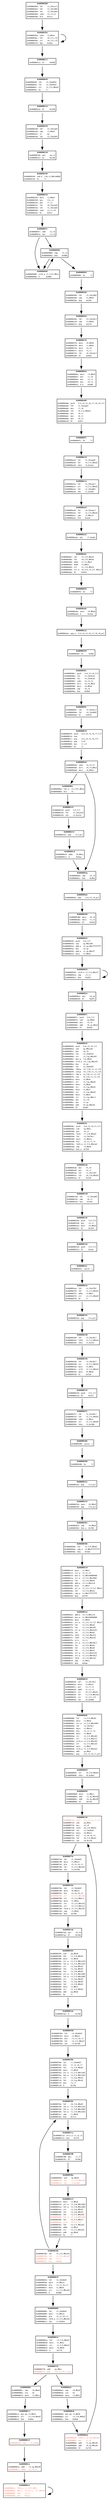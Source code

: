 digraph "" {

	2432 [
		label=<<font face="monospace" point-size="6">
		<table align="left" cellborder="0" cellpadding="0">
		<tr><td><b>0x00000980</b></td></tr>
			<tr><td align="left" balign="left">0x00000980: cmp    r3,r2</td></tr>
			<tr><td align="left" balign="left">0x00000982: bne    0x986</td></tr>
		</table>
		</font>>,
		shape=none,
		address=2432,
		block_size=4,
		insn_addrs="[2432, 2434]"
	];
	2432 -> { 2438, 2436 };


	2560 [
		label=<<font face="monospace" point-size="6">
		<table align="left" cellborder="0" cellpadding="0">
		<tr><td><b>0x00000a00</b></td></tr>
			<tr><td align="left" balign="left">0x00000a00: push   {r3,r4,r5,r6,r7,r8,r9,lr}</td></tr>
			<tr><td align="left" balign="left">0x00000a04: ldr    r5,[0xaa4]</td></tr>
			<tr><td align="left" balign="left">0x00000a06: mov    r7,r0</td></tr>
			<tr><td align="left" balign="left">0x00000a08: ldr    r0,[r5,#0x0]</td></tr>
			<tr><td align="left" balign="left">0x00000a0a: mov    r9,r2</td></tr>
			<tr><td align="left" balign="left">0x00000a0c: mov    r6,r1</td></tr>
			<tr><td align="left" balign="left">0x00000a0e: mov    r8,r3</td></tr>
			<tr><td align="left" balign="left">0x00000a10: bl     0x9fc</td></tr>
		</table>
		</font>>,
		shape=none,
		address=2560,
		block_size=20,
		insn_addrs="[2560, 2564, 2566, 2568, 2570, 2572, 2574, 2576]"
	];
	2560 -> { 2556 };


	2558 [
		label=<<font face="monospace" point-size="6">
		<table align="left" cellborder="0" cellpadding="0">
		<tr><td><b>0x000009fe</b></td></tr>
			<tr><td align="left" balign="left">0x000009fe: bx     lr</td></tr>
		</table>
		</font>>,
		shape=none,
		address=2558,
		block_size=2,
		insn_addrs="[2558]"
	];
	2558 -> { 2718 };


	2436 [
		label=<<font face="monospace" point-size="6">
		<table align="left" cellborder="0" cellpadding="0">
		<tr><td><b>0x00000984</b></td></tr>
			<tr><td align="left" balign="left">0x00000984: bx     lr</td></tr>
		</table>
		</font>>,
		shape=none,
		address=2436,
		block_size=2,
		insn_addrs="[2436]"
	];
	2436 -> { 614 };


	644 [
		label=<<font face="monospace" point-size="6">
		<table align="left" cellborder="0" cellpadding="0">
		<tr><td><b>0x00000284</b></td></tr>
			<tr><td align="left" balign="left">0x00000284: bl     0x98c</td></tr>
		</table>
		</font>>,
		shape=none,
		address=644,
		block_size=4,
		insn_addrs="[644]"
	];
	644 -> { 2444 };


	2438 [
		label=<<font face="monospace" point-size="6">
		<table align="left" cellborder="0" cellpadding="0">
		<tr><td><b>0x00000986</b></td></tr>
			<tr><td align="left" balign="left">0x00000986: strb.w r1,[r3],#0x1</td></tr>
			<tr><td align="left" balign="left">0x0000098a: b      0x980</td></tr>
		</table>
		</font>>,
		shape=none,
		address=2438,
		block_size=6,
		insn_addrs="[2438, 2442]"
	];
	2438 -> { 2432 };


	774 [
		label=<<font face="monospace" point-size="6">
		<table align="left" cellborder="0" cellpadding="0">
		<tr><td><b>0x00000306</b></td></tr>
			<tr><td align="left" balign="left">0x00000306: cpsie  i</td></tr>
		</table>
		</font>>,
		shape=none,
		address=774,
		block_size=2,
		insn_addrs="[774]"
	];
	774 -> { 776 };


	648 [
		label=<<font face="monospace" point-size="6">
		<table align="left" cellborder="0" cellpadding="0">
		<tr><td><b>0x00000288</b></td></tr>
			<tr><td align="left" balign="left">0x00000288: movs   r0,r4</td></tr>
			<tr><td align="left" balign="left">0x0000028a: movs   r1,r5</td></tr>
			<tr><td align="left" balign="left">0x0000028c: bl     0x916</td></tr>
		</table>
		</font>>,
		shape=none,
		address=648,
		block_size=8,
		insn_addrs="[648, 650, 652]"
	];
	648 -> { 2326 };


	776 [
		label=<<font face="monospace" point-size="6">
		<table align="left" cellborder="0" cellpadding="0">
		<tr><td><b>0x00000308</b></td></tr>
			<tr><td align="left" balign="left">0x00000308: bx     lr</td></tr>
		</table>
		</font>>,
		shape=none,
		address=776,
		block_size=2,
		insn_addrs="[776]"
	];
	776 -> { 798 };


	1672 [
		label=<<font face="monospace" point-size="6">
		<table align="left" cellborder="0" cellpadding="0">
		<tr><td><b>0x00000688</b></td></tr>
			<tr><td align="left" balign="left">0x00000688: ldr    r3,[r5,#0x0]</td></tr>
			<tr><td align="left" balign="left">0x0000068a: movs   r2,#0x4</td></tr>
			<tr><td align="left" balign="left">0x0000068c: str.w  r2,[r3,#0x500]</td></tr>
			<tr><td align="left" balign="left">0x00000690: ldr    r3,[0x70c]</td></tr>
			<tr><td align="left" balign="left">0x00000692: movs   r2,#0x2c</td></tr>
			<tr><td align="left" balign="left">0x00000694: mla    r3,r2,r7,r3</td></tr>
			<tr><td align="left" balign="left">0x00000698: movs   r2,#0x0</td></tr>
			<tr><td align="left" balign="left">0x0000069a: str    r2,[r3,#0x18]</td></tr>
			<tr><td align="left" balign="left">0x0000069c: str    r2,[r3,#0x1c]</td></tr>
			<tr><td align="left" balign="left">0x0000069e: strb.w r2,[r3,#0x29]</td></tr>
			<tr><td align="left" balign="left">0x000006a2: str    r2,[r3,#0x14]</td></tr>
			<tr><td align="left" balign="left">0x000006a4: movs   r2,#0x1</td></tr>
			<tr><td align="left" balign="left">0x000006a6: strb.w r2,[r3,#0x2a]</td></tr>
			<tr><td align="left" balign="left">0x000006aa: add    sp,#0xc</td></tr>
			<tr><td align="left" balign="left">0x000006ac: pop    {r4,r5,r6,r7,pc}</td></tr>
		</table>
		</font>>,
		shape=none,
		address=1672,
		block_size=38,
		insn_addrs="[1672, 1674, 1676, 1680, 1682, 1684, 1688, 1690, 1692, 1694, 1698, 1700, 1702, 1706, 1708]"
	];
	1672 -> { 2196 };


	2054 [
		label=<<font face="monospace" point-size="6">
		<table align="left" cellborder="0" cellpadding="0">
		<tr><td><b>0x00000806</b></td></tr>
			<tr><td align="left" balign="left">0x00000806: ldr    r3,[0x844]</td></tr>
			<tr><td align="left" balign="left">0x00000808: movs   r2,#0x2c</td></tr>
			<tr><td align="left" balign="left">0x0000080a: mla    r3,r2,r6,r3</td></tr>
			<tr><td align="left" balign="left">0x0000080e: ldrb.w r3,[r3,#0x29]</td></tr>
			<tr><td align="left" balign="left">0x00000812: cbz    r3,0x81e</td></tr>
		</table>
		</font>>,
		shape=none,
		address=2054,
		block_size=14,
		insn_addrs="[2054, 2056, 2058, 2062, 2066]"
	];
	2054 -> { 2078 };


	2700 [
		label=<<font face="monospace" point-size="6">
		<table align="left" cellborder="0" cellpadding="0">
		<tr><td><b>0x00000a8c</b></td></tr>
			<tr><td align="left" balign="left">0x00000a8c: ldr    r3,[r4,#0x4]</td></tr>
			<tr><td align="left" balign="left">0x00000a8e: ldr    r0,[r5,#0x0]</td></tr>
			<tr><td align="left" balign="left">0x00000a90: adds   r2,r3,#0x1</td></tr>
			<tr><td align="left" balign="left">0x00000a92: adds   r3,#0x2</td></tr>
			<tr><td align="left" balign="left">0x00000a94: str    r2,[r4,#0x4]</td></tr>
			<tr><td align="left" balign="left">0x00000a96: str.w  r6,[r4,r3,lsl #0x2]</td></tr>
			<tr><td align="left" balign="left">0x00000a9a: bl     0x9fe</td></tr>
		</table>
		</font>>,
		shape=none,
		address=2700,
		block_size=18,
		insn_addrs="[2700, 2702, 2704, 2706, 2708, 2710, 2714]"
	];
	2700 -> { 2558 };


	2444 [
		label=<<font face="monospace" point-size="6">
		<table align="left" cellborder="0" cellpadding="0">
		<tr><td><b>0x0000098c</b></td></tr>
			<tr><td align="left" balign="left">0x0000098c: push   {r4,r5,r6,lr}</td></tr>
			<tr><td align="left" balign="left">0x0000098e: ldr    r5,[0x9c4]</td></tr>
			<tr><td align="left" balign="left">0x00000990: ldr    r4,[0x9c8]</td></tr>
			<tr><td align="left" balign="left">0x00000992: subs   r4,r4,r5</td></tr>
			<tr><td align="left" balign="left">0x00000994: asrs   r4,r4,#0x2</td></tr>
			<tr><td align="left" balign="left">0x00000996: movs   r6,#0x0</td></tr>
			<tr><td align="left" balign="left">0x00000998: cmp    r6,r4</td></tr>
			<tr><td align="left" balign="left">0x0000099a: bne    0x9b0</td></tr>
		</table>
		</font>>,
		shape=none,
		address=2444,
		block_size=16,
		insn_addrs="[2444, 2446, 2448, 2450, 2452, 2454, 2456, 2458]"
	];
	2444 -> { 2460 };


	1420 [
		label=<<font face="monospace" point-size="6">
		<table align="left" cellborder="0" cellpadding="0">
		<tr><td><b>0x0000058c</b></td></tr>
			<tr><td align="left" balign="left">0x0000058c: push   {r4,r5,r6,r7,lr}</td></tr>
			<tr><td align="left" balign="left">0x0000058e: sub    sp,#0xc</td></tr>
			<tr><td align="left" balign="left">0x00000590: mov    r6,r2</td></tr>
			<tr><td align="left" balign="left">0x00000592: ldrb   r7,[r0,#0x4]</td></tr>
			<tr><td align="left" balign="left">0x00000594: ldr    r3,[0x70c]</td></tr>
			<tr><td align="left" balign="left">0x00000596: movs   r2,#0x2c</td></tr>
			<tr><td align="left" balign="left">0x00000598: mla    r3,r2,r7,r3</td></tr>
			<tr><td align="left" balign="left">0x0000059c: ldrb.w r3,[r3,#0x2a]</td></tr>
			<tr><td align="left" balign="left">0x000005a0: cmp    r3,#0x0</td></tr>
			<tr><td align="left" balign="left">0x000005a2: bne.w  0x704</td></tr>
		</table>
		</font>>,
		shape=none,
		address=1420,
		block_size=26,
		insn_addrs="[1420, 1422, 1424, 1426, 1428, 1430, 1432, 1436, 1440, 1442]"
	];
	1420 -> { 1446 };


	1934 [
		label=<<font face="monospace" point-size="6">
		<table align="left" cellborder="0" cellpadding="0">
		<tr><td><b>0x0000078e</b></td></tr>
			<tr><td align="left" balign="left">0x0000078e: ldr    r3,[0x844]</td></tr>
			<tr><td align="left" balign="left">0x00000790: movs   r0,#0x2c</td></tr>
			<tr><td align="left" balign="left">0x00000792: mla    r3,r0,r6,r3</td></tr>
			<tr><td align="left" balign="left"><font color="tomato">0x00000796: str    r2,[r3,#0x18]</font></td></tr>
			<tr><td align="left" balign="left">0x00000798: str    r1,[r3,#0xc]</td></tr>
			<tr><td align="left" balign="left">0x0000079a: movs   r2,#0x0</td></tr>
			<tr><td align="left" balign="left">0x0000079c: str    r2,[r3,#0x24]</td></tr>
			<tr><td align="left" balign="left">0x0000079e: str    r2,[r3,#0x1c]</td></tr>
			<tr><td align="left" balign="left">0x000007a0: ldrb.w r3,[r3,#0x29]</td></tr>
			<tr><td align="left" balign="left">0x000007a4: cmp    r3,#0x0</td></tr>
			<tr><td align="left" balign="left">0x000007a6: bne    0x760</td></tr>
		</table>
		</font>>,
		shape=none,
		address=1934,
		block_size=26,
		insn_addrs="[1934, 1936, 1938, 1942, 1944, 1946, 1948, 1950, 1952, 1956, 1958]"
	];
	1934 -> { 1960 };


	784 [
		label=<<font face="monospace" point-size="6">
		<table align="left" cellborder="0" cellpadding="0">
		<tr><td><b>0x00000310</b></td></tr>
			<tr><td align="left" balign="left">0x00000310: push   {r3,lr}</td></tr>
			<tr><td align="left" balign="left">0x00000312: bl     0x2ec</td></tr>
		</table>
		</font>>,
		shape=none,
		address=784,
		block_size=6,
		insn_addrs="[784, 786]"
	];
	784 -> { 748 };


	2580 [
		label=<<font face="monospace" point-size="6">
		<table align="left" cellborder="0" cellpadding="0">
		<tr><td><b>0x00000a14</b></td></tr>
			<tr><td align="left" balign="left">0x00000a14: ldr    r2,[0xaa8]</td></tr>
			<tr><td align="left" balign="left">0x00000a16: ldr    r4,[r2,#0x0]</td></tr>
			<tr><td align="left" balign="left">0x00000a18: cbnz   r4,0xa2a</td></tr>
		</table>
		</font>>,
		shape=none,
		address=2580,
		block_size=6,
		insn_addrs="[2580, 2582, 2584]"
	];
	2580 -> { 2586 };


	2196 [
		label=<<font face="monospace" point-size="6">
		<table align="left" cellborder="0" cellpadding="0">
		<tr><td><b>0x00000894</b></td></tr>
			<tr><td align="left" balign="left">0x00000894: str    r0,[r6,#0x0]</td></tr>
			<tr><td align="left" balign="left">0x00000896: cbnz   r0,0x8e2</td></tr>
		</table>
		</font>>,
		shape=none,
		address=2196,
		block_size=4,
		insn_addrs="[2196, 2198]"
	];
	2196 -> { 2200 };


	2326 [
		label=<<font face="monospace" point-size="6">
		<table align="left" cellborder="0" cellpadding="0">
		<tr><td><b>0x00000916</b></td></tr>
			<tr><td align="left" balign="left">0x00000916: push   {r4,lr}</td></tr>
			<tr><td align="left" balign="left">0x00000918: sub    sp,#0x100</td></tr>
			<tr><td align="left" balign="left">0x0000091a: add.w  r3,sp,#0xffffffff</td></tr>
			<tr><td align="left" balign="left">0x0000091e: mov    r4,sp</td></tr>
			<tr><td align="left" balign="left">0x00000920: add.w  r1,sp,#0xff</td></tr>
			<tr><td align="left" balign="left">0x00000924: movs   r2,#0x0</td></tr>
		</table>
		</font>>,
		shape=none,
		address=2326,
		block_size=16,
		insn_addrs="[2326, 2328, 2330, 2334, 2336, 2340]"
	];
	2326 -> { 2342 };


	790 [
		label=<<font face="monospace" point-size="6">
		<table align="left" cellborder="0" cellpadding="0">
		<tr><td><b>0x00000316</b></td></tr>
			<tr><td align="left" balign="left">0x00000316: pop    {r3,pc}</td></tr>
		</table>
		</font>>,
		shape=none,
		address=790,
		block_size=2,
		insn_addrs="[790]"
	];
	790 -> { 832 };


	792 [
		label=<<font face="monospace" point-size="6">
		<table align="left" cellborder="0" cellpadding="0">
		<tr><td><b>0x00000318</b></td></tr>
			<tr><td align="left" balign="left">0x00000318: push   {r3,lr}</td></tr>
			<tr><td align="left" balign="left">0x0000031a: bl     0x2fc</td></tr>
		</table>
		</font>>,
		shape=none,
		address=792,
		block_size=6,
		insn_addrs="[792, 794]"
	];
	792 -> { 764 };


	1560 [
		label=<<font face="monospace" point-size="6">
		<table align="left" cellborder="0" cellpadding="0">
		<tr><td><b>0x00000618</b></td></tr>
			<tr><td align="left" balign="left">0x00000618: ldr    r2,[0x70c]</td></tr>
			<tr><td align="left" balign="left">0x0000061a: movs   r3,#0x2c</td></tr>
			<tr><td align="left" balign="left">0x0000061c: mul    r3,r7,r3</td></tr>
			<tr><td align="left" balign="left">0x00000620: adds   r1,r2,r3</td></tr>
			<tr><td align="left" balign="left">0x00000622: str    r6,[r1,#0x4]</td></tr>
			<tr><td align="left" balign="left">0x00000624: ldr    r1,[r4,#0x10]</td></tr>
			<tr><td align="left" balign="left">0x00000626: str    r1,[r2,r3]</td></tr>
			<tr><td align="left" balign="left">0x00000628: cbz    r6,0x688</td></tr>
		</table>
		</font>>,
		shape=none,
		address=1560,
		block_size=18,
		insn_addrs="[1560, 1562, 1564, 1568, 1570, 1572, 1574, 1576]"
	];
	1560 -> { 1672 };


	2586 [
		label=<<font face="monospace" point-size="6">
		<table align="left" cellborder="0" cellpadding="0">
		<tr><td><b>0x00000a1a</b></td></tr>
			<tr><td align="left" balign="left">0x00000a1a: ldr    r3,[0xaac]</td></tr>
			<tr><td align="left" balign="left">0x00000a1c: str    r3,[r2,#0x0]</td></tr>
			<tr><td align="left" balign="left">0x00000a1e: ldr    r2,[0xab0]</td></tr>
			<tr><td align="left" balign="left">0x00000a20: cbz    r2,0xa28</td></tr>
		</table>
		</font>>,
		shape=none,
		address=2586,
		block_size=8,
		insn_addrs="[2586, 2588, 2590, 2592]"
	];
	2586 -> { 2600 };


	2200 [
		label=<<font face="monospace" point-size="6">
		<table align="left" cellborder="0" cellpadding="0">
		<tr><td><b>0x00000898</b></td></tr>
			<tr><td align="left" balign="left">0x00000898: movs   r2,#0x1</td></tr>
			<tr><td align="left" balign="left">0x0000089a: add    r1,sp,#0x28</td></tr>
			<tr><td align="left" balign="left">0x0000089c: add    r0,sp,#0x20</td></tr>
			<tr><td align="left" balign="left">0x0000089e: bl     0x720</td></tr>
		</table>
		</font>>,
		shape=none,
		address=2200,
		block_size=10,
		insn_addrs="[2200, 2202, 2204, 2206]"
	];
	2200 -> { 1824 };


	2460 [
		label=<<font face="monospace" point-size="6">
		<table align="left" cellborder="0" cellpadding="0">
		<tr><td><b>0x0000099c</b></td></tr>
			<tr><td align="left" balign="left">0x0000099c: ldr    r5,[0x9cc]</td></tr>
			<tr><td align="left" balign="left">0x0000099e: ldr    r4,[0x9d0]</td></tr>
			<tr><td align="left" balign="left">0x000009a0: bl     0xb78</td></tr>
		</table>
		</font>>,
		shape=none,
		address=2460,
		block_size=8,
		insn_addrs="[2460, 2462, 2464]"
	];
	2460 -> { 2936 };


	916 [
		label=<<font face="monospace" point-size="6">
		<table align="left" cellborder="0" cellpadding="0">
		<tr><td><b>0x00000394</b></td></tr>
			<tr><td align="left" balign="left">0x00000394: sub    sp,#0x8</td></tr>
			<tr><td align="left" balign="left">0x00000396: ldr    r3,[r0,#0x0]</td></tr>
			<tr><td align="left" balign="left">0x00000398: movs   r2,#0x0</td></tr>
			<tr><td align="left" balign="left">0x0000039a: str.w  r2,[r3,#0x124]</td></tr>
			<tr><td align="left" balign="left">0x0000039e: ldr.w  r3,[r3,#0x124]</td></tr>
			<tr><td align="left" balign="left">0x000003a2: str    r3,[sp,#0x4]</td></tr>
			<tr><td align="left" balign="left">0x000003a4: ldr    r3,[sp,#0x4]</td></tr>
			<tr><td align="left" balign="left">0x000003a6: ldr    r3,[r0,#0x0]</td></tr>
			<tr><td align="left" balign="left">0x000003a8: str.w  r2,[r3,#0x108]</td></tr>
			<tr><td align="left" balign="left">0x000003ac: ldr.w  r3,[r3,#0x108]</td></tr>
			<tr><td align="left" balign="left">0x000003b0: str    r3,[sp,#0x0]</td></tr>
			<tr><td align="left" balign="left">0x000003b2: ldr    r3,[sp,#0x0]</td></tr>
			<tr><td align="left" balign="left">0x000003b4: ldr    r3,[r0,#0x0]</td></tr>
			<tr><td align="left" balign="left">0x000003b6: movs   r2,#0x1</td></tr>
			<tr><td align="left" balign="left">0x000003b8: str    r2,[r3,#0x0]</td></tr>
			<tr><td align="left" balign="left">0x000003ba: add    sp,#0x8</td></tr>
			<tr><td align="left" balign="left">0x000003bc: bx     lr</td></tr>
		</table>
		</font>>,
		shape=none,
		address=916,
		block_size=42,
		insn_addrs="[916, 918, 920, 922, 926, 930, 932, 934, 936, 940, 944, 946, 948, 950, 952, 954, 956]"
	];
	916 -> { 1966 };


	2718 [
		label=<<font face="monospace" point-size="6">
		<table align="left" cellborder="0" cellpadding="0">
		<tr><td><b>0x00000a9e</b></td></tr>
			<tr><td align="left" balign="left">0x00000a9e: movs   r0,#0x0</td></tr>
			<tr><td align="left" balign="left">0x00000aa0: b      0xa3a</td></tr>
		</table>
		</font>>,
		shape=none,
		address=2718,
		block_size=4,
		insn_addrs="[2718, 2720]"
	];
	2718 -> { 2618 };


	798 [
		label=<<font face="monospace" point-size="6">
		<table align="left" cellborder="0" cellpadding="0">
		<tr><td><b>0x0000031e</b></td></tr>
			<tr><td align="left" balign="left">0x0000031e: pop    {r3,pc}</td></tr>
		</table>
		</font>>,
		shape=none,
		address=798,
		block_size=2,
		insn_addrs="[798]"
	];
	798 -> { 852 };


	1824 [
		label=<<font face="monospace" point-size="6">
		<table align="left" cellborder="0" cellpadding="0">
		<tr><td><b>0x00000720</b></td></tr>
			<tr><td align="left" balign="left"><font color="tomato">0x00000720: push   {r4,r5,r6,r7,lr}</font></td></tr>
			<tr><td align="left" balign="left">0x00000722: sub    sp,#0xc</td></tr>
			<tr><td align="left" balign="left">0x00000724: mov    r4,r0</td></tr>
			<tr><td align="left" balign="left">0x00000726: ldrb   r6,[r0,#0x4]</td></tr>
			<tr><td align="left" balign="left">0x00000728: ldr    r3,[0x844]</td></tr>
			<tr><td align="left" balign="left">0x0000072a: movs   r0,#0x2c</td></tr>
			<tr><td align="left" balign="left">0x0000072c: mla    r3,r0,r6,r3</td></tr>
			<tr><td align="left" balign="left">0x00000730: ldr    r0,[r3,#0x4]</td></tr>
			<tr><td align="left" balign="left">0x00000732: cbz    r0,0x73e</td></tr>
		</table>
		</font>>,
		shape=none,
		address=1824,
		block_size=20,
		insn_addrs="[1824, 1826, 1828, 1830, 1832, 1834, 1836, 1840, 1842]"
	];
	1824 -> { 1854 };


	2078 [
		label=<<font face="monospace" point-size="6">
		<table align="left" cellborder="0" cellpadding="0">
		<tr><td><b>0x0000081e</b></td></tr>
			<tr><td align="left" balign="left">0x0000081e: ldr    r3,[r4,#0x0]</td></tr>
			<tr><td align="left" balign="left">0x00000820: movs   r2,#0x1</td></tr>
			<tr><td align="left" balign="left">0x00000822: str    r2,[r3,#0x4]</td></tr>
			<tr><td align="left" balign="left">0x00000824: movs   r0,#0x0</td></tr>
			<tr><td align="left" balign="left">0x00000826: b      0x778</td></tr>
		</table>
		</font>>,
		shape=none,
		address=2078,
		block_size=10,
		insn_addrs="[2078, 2080, 2082, 2084, 2086]"
	];
	2078 -> { 1912 };


	2210 [
		label=<<font face="monospace" point-size="6">
		<table align="left" cellborder="0" cellpadding="0">
		<tr><td><b>0x000008a2</b></td></tr>
			<tr><td align="left" balign="left">0x000008a2: cmp    r0,#0x0</td></tr>
			<tr><td align="left" balign="left">0x000008a4: ite    ne</td></tr>
			<tr><td align="left" balign="left">0x000008a6: movs   r3,#0x1</td></tr>
		</table>
		</font>>,
		shape=none,
		address=2210,
		block_size=6,
		insn_addrs="[2210, 2212, 2214]"
	];
	2210 -> { 2216 };


	2468 [
		label=<<font face="monospace" point-size="6">
		<table align="left" cellborder="0" cellpadding="0">
		<tr><td><b>0x000009a4</b></td></tr>
			<tr><td align="left" balign="left">0x000009a4: subs   r4,r4,r5</td></tr>
			<tr><td align="left" balign="left">0x000009a6: asrs   r4,r4,#0x2</td></tr>
			<tr><td align="left" balign="left">0x000009a8: movs   r6,#0x0</td></tr>
		</table>
		</font>>,
		shape=none,
		address=2468,
		block_size=6,
		insn_addrs="[2468, 2470, 2472]"
	];
	2468 -> { 2490, 2474 };


	548 [
		label=<<font face="monospace" point-size="6">
		<table align="left" cellborder="0" cellpadding="0">
		<tr><td><b>0x00000224</b></td></tr>
			<tr><td align="left" balign="left">0x00000224: push   {r3,lr}</td></tr>
			<tr><td align="left" balign="left">0x00000226: ldr    r3,[0x234]</td></tr>
			<tr><td align="left" balign="left">0x00000228: cbz    r3,0x232</td></tr>
		</table>
		</font>>,
		shape=none,
		address=548,
		block_size=6,
		insn_addrs="[548, 550, 552]"
	];
	548 -> { 562 };


	2342 [
		label=<<font face="monospace" point-size="6">
		<table align="left" cellborder="0" cellpadding="0">
		<tr><td><b>0x00000926</b></td></tr>
			<tr><td align="left" balign="left">0x00000926: strb.w r2,[r3,#0x1]!</td></tr>
			<tr><td align="left" balign="left">0x0000092a: cmp    r3,r1</td></tr>
			<tr><td align="left" balign="left">0x0000092c: bne    0x926</td></tr>
		</table>
		</font>>,
		shape=none,
		address=2342,
		block_size=8,
		insn_addrs="[2342, 2346, 2348]"
	];
	2342 -> { 2342, 2350 };


	1446 [
		label=<<font face="monospace" point-size="6">
		<table align="left" cellborder="0" cellpadding="0">
		<tr><td><b>0x000005a6</b></td></tr>
			<tr><td align="left" balign="left">0x000005a6: mov    r5,r0</td></tr>
			<tr><td align="left" balign="left">0x000005a8: mov    r4,r1</td></tr>
			<tr><td align="left" balign="left">0x000005aa: ldr    r1,[0x710]</td></tr>
			<tr><td align="left" balign="left">0x000005ac: ldr    r0,[r0,#0x0]</td></tr>
			<tr><td align="left" balign="left">0x000005ae: bl     0x330</td></tr>
		</table>
		</font>>,
		shape=none,
		address=1446,
		block_size=12,
		insn_addrs="[1446, 1448, 1450, 1452, 1454]"
	];
	1446 -> { 816 };


	2600 [
		label=<<font face="monospace" point-size="6">
		<table align="left" cellborder="0" cellpadding="0">
		<tr><td><b>0x00000a28</b></td></tr>
			<tr><td align="left" balign="left">0x00000a28: ldr    r4,[0xaac]</td></tr>
			<tr><td align="left" balign="left">0x00000a2a: ldr    r3,[r4,#0x4]</td></tr>
			<tr><td align="left" balign="left">0x00000a2c: cmp    r3,#0x1f</td></tr>
			<tr><td align="left" balign="left">0x00000a2e: ble    0xa3e</td></tr>
		</table>
		</font>>,
		shape=none,
		address=2600,
		block_size=8,
		insn_addrs="[2600, 2602, 2604, 2606]"
	];
	2600 -> { 2622 };


	1960 [
		label=<<font face="monospace" point-size="6">
		<table align="left" cellborder="0" cellpadding="0">
		<tr><td><b>0x000007a8</b></td></tr>
			<tr><td align="left" balign="left">0x000007a8: mov    r0,r4</td></tr>
			<tr><td align="left" balign="left">0x000007aa: bl     0x394</td></tr>
		</table>
		</font>>,
		shape=none,
		address=1960,
		block_size=6,
		insn_addrs="[1960, 1962]"
	];
	1960 -> { 916 };


	2474 [
		label=<<font face="monospace" point-size="6">
		<table align="left" cellborder="0" cellpadding="0">
		<tr><td><b>0x000009aa</b></td></tr>
			<tr><td align="left" balign="left">0x000009aa: cmp    r6,r4</td></tr>
			<tr><td align="left" balign="left">0x000009ac: bne    0x9ba</td></tr>
		</table>
		</font>>,
		shape=none,
		address=2474,
		block_size=4,
		insn_addrs="[2474, 2476]"
	];
	2474 -> { 2478 };


	2216 [
		label=<<font face="monospace" point-size="6">
		<table align="left" cellborder="0" cellpadding="0">
		<tr><td><b>0x000008a8</b></td></tr>
			<tr><td align="left" balign="left">0x000008a8: mov.eq r3,#0x0</td></tr>
			<tr><td align="left" balign="left">0x000008aa: str    r3,[r6,#0x0]</td></tr>
			<tr><td align="left" balign="left">0x000008ac: bne    0x8e8</td></tr>
		</table>
		</font>>,
		shape=none,
		address=2216,
		block_size=6,
		insn_addrs="[2216, 2218, 2220]"
	];
	2216 -> { 2222 };


	2478 [
		label=<<font face="monospace" point-size="6">
		<table align="left" cellborder="0" cellpadding="0">
		<tr><td><b>0x000009ae</b></td></tr>
			<tr><td align="left" balign="left">0x000009ae: pop    {r4,r5,r6,pc}</td></tr>
		</table>
		</font>>,
		shape=none,
		address=2478,
		block_size=2,
		insn_addrs="[2478]"
	];
	2478 -> { 648 };


	2350 [
		label=<<font face="monospace" point-size="6">
		<table align="left" cellborder="0" cellpadding="0">
		<tr><td><b>0x0000092e</b></td></tr>
			<tr><td align="left" balign="left">0x0000092e: mov    r0,sp</td></tr>
			<tr><td align="left" balign="left">0x00000930: bl     0x8fc</td></tr>
		</table>
		</font>>,
		shape=none,
		address=2350,
		block_size=6,
		insn_addrs="[2350, 2352]"
	];
	2350 -> { 2300 };


	688 [
		label=<<font face="monospace" point-size="6">
		<table align="left" cellborder="0" cellpadding="0">
		<tr><td><b>0x000002b0</b></td></tr>
			<tr><td align="left" balign="left">0x000002b0: ldr    r1,[0x2cc]</td></tr>
			<tr><td align="left" balign="left">0x000002b2: ldr    r2,[0x2d0]</td></tr>
			<tr><td align="left" balign="left">0x000002b4: ldr    r3,[0x2d4]</td></tr>
			<tr><td align="left" balign="left">0x000002b6: subs   r3,r3,r2</td></tr>
			<tr><td align="left" balign="left">0x000002b8: ble    0x2c2</td></tr>
		</table>
		</font>>,
		shape=none,
		address=688,
		block_size=10,
		insn_addrs="[688, 690, 692, 694, 696]"
	];
	688 -> { 698 };


	816 [
		label=<<font face="monospace" point-size="6">
		<table align="left" cellborder="0" cellpadding="0">
		<tr><td><b>0x00000330</b></td></tr>
			<tr><td align="left" balign="left">0x00000330: ldr    r3,[0x368]</td></tr>
			<tr><td align="left" balign="left">0x00000332: cmp    r0,r3</td></tr>
			<tr><td align="left" balign="left">0x00000334: bne    0x358</td></tr>
		</table>
		</font>>,
		shape=none,
		address=816,
		block_size=6,
		insn_addrs="[816, 818, 820]"
	];
	816 -> { 822 };


	562 [
		label=<<font face="monospace" point-size="6">
		<table align="left" cellborder="0" cellpadding="0">
		<tr><td><b>0x00000232</b></td></tr>
			<tr><td align="left" balign="left">0x00000232: pop    {r3,pc}</td></tr>
		</table>
		</font>>,
		shape=none,
		address=562,
		block_size=2,
		insn_addrs="[562]"
	];
	562 -> { 2496 };


	1458 [
		label=<<font face="monospace" point-size="6">
		<table align="left" cellborder="0" cellpadding="0">
		<tr><td><b>0x000005b2</b></td></tr>
			<tr><td align="left" balign="left">0x000005b2: cmp    r0,#0x0</td></tr>
			<tr><td align="left" balign="left">0x000005b4: bne.w  0x708</td></tr>
		</table>
		</font>>,
		shape=none,
		address=1458,
		block_size=6,
		insn_addrs="[1458, 1460]"
	];
	1458 -> { 1464 };


	1966 [
		label=<<font face="monospace" point-size="6">
		<table align="left" cellborder="0" cellpadding="0">
		<tr><td><b>0x000007ae</b></td></tr>
			<tr><td align="left" balign="left">0x000007ae: b      0x760</td></tr>
		</table>
		</font>>,
		shape=none,
		address=1966,
		block_size=2,
		insn_addrs="[1966]"
	];
	1966 -> { 1888 };


	1968 [
		label=<<font face="monospace" point-size="6">
		<table align="left" cellborder="0" cellpadding="0">
		<tr><td><b>0x000007b0</b></td></tr>
			<tr><td align="left" balign="left">0x000007b0: ldr    r7,[0x844]</td></tr>
			<tr><td align="left" balign="left">0x000007b2: mla    r7,r2,r6,r7</td></tr>
			<tr><td align="left" balign="left">0x000007b6: ldr    r3,[r4,#0x0]</td></tr>
			<tr><td align="left" balign="left">0x000007b8: movs   r2,#0x0</td></tr>
			<tr><td align="left" balign="left">0x000007ba: str.w  r2,[r3,#0x144]</td></tr>
			<tr><td align="left" balign="left">0x000007be: ldr.w  r3,[r3,#0x144]</td></tr>
			<tr><td align="left" balign="left">0x000007c2: str    r3,[sp,#0x4]</td></tr>
			<tr><td align="left" balign="left">0x000007c4: ldr    r3,[sp,#0x4]</td></tr>
			<tr><td align="left" balign="left">0x000007c6: mov    r5,r7</td></tr>
			<tr><td align="left" balign="left">0x000007c8: b      0x7de</td></tr>
		</table>
		</font>>,
		shape=none,
		address=1968,
		block_size=26,
		insn_addrs="[1968, 1970, 1974, 1976, 1978, 1982, 1986, 1988, 1990, 1992]"
	];
	1968 -> { 2014 };


	822 [
		label=<<font face="monospace" point-size="6">
		<table align="left" cellborder="0" cellpadding="0">
		<tr><td><b>0x00000336</b></td></tr>
			<tr><td align="left" balign="left">0x00000336: push   {r4,lr}</td></tr>
			<tr><td align="left" balign="left">0x00000338: mov    r4,r1</td></tr>
			<tr><td align="left" balign="left">0x0000033a: movs   r0,#0x0</td></tr>
			<tr><td align="left" balign="left">0x0000033c: bl     0x310</td></tr>
		</table>
		</font>>,
		shape=none,
		address=822,
		block_size=10,
		insn_addrs="[822, 824, 826, 828]"
	];
	822 -> { 784 };


	2100 [
		label=<<font face="monospace" point-size="6">
		<table align="left" cellborder="0" cellpadding="0">
		<tr><td><b>0x00000834</b></td></tr>
			<tr><td align="left" balign="left">0x00000834: ldr    r3,[0x844]</td></tr>
			<tr><td align="left" balign="left">0x00000836: movs   r2,#0x2c</td></tr>
			<tr><td align="left" balign="left">0x00000838: mla    r3,r2,r6,r3</td></tr>
			<tr><td align="left" balign="left">0x0000083c: movs   r2,#0x0</td></tr>
			<tr><td align="left" balign="left">0x0000083e: str    r2,[r3,#0x18]</td></tr>
			<tr><td align="left" balign="left">0x00000840: b      0x806</td></tr>
		</table>
		</font>>,
		shape=none,
		address=2100,
		block_size=14,
		insn_addrs="[2100, 2102, 2104, 2108, 2110, 2112]"
	];
	2100 -> { 2054 };


	1464 [
		label=<<font face="monospace" point-size="6">
		<table align="left" cellborder="0" cellpadding="0">
		<tr><td><b>0x000005b8</b></td></tr>
			<tr><td align="left" balign="left">0x000005b8: ldr    r3,[r4,#0x0]</td></tr>
			<tr><td align="left" balign="left">0x000005ba: cmp.w  r3,#0xffffffff</td></tr>
			<tr><td align="left" balign="left">0x000005be: beq    0x5da</td></tr>
		</table>
		</font>>,
		shape=none,
		address=1464,
		block_size=8,
		insn_addrs="[1464, 1466, 1470]"
	];
	1464 -> { 1472 };


	2222 [
		label=<<font face="monospace" point-size="6">
		<table align="left" cellborder="0" cellpadding="0">
		<tr><td><b>0x000008ae</b></td></tr>
			<tr><td align="left" balign="left"><font color="tomato">0x000008ae: ldrb.w r4,[sp,#0x28]</font></td></tr>
			<tr><td align="left" balign="left"><font color="tomato">0x000008b2: mov    r2,r4</font></td></tr>
			<tr><td align="left" balign="left">0x000008b4: add    r1,sp,#0x28</td></tr>
			<tr><td align="left" balign="left">0x000008b6: add    r0,sp,#0x20</td></tr>
			<tr><td align="left" balign="left">0x000008b8: bl     0x720</td></tr>
		</table>
		</font>>,
		shape=none,
		address=2222,
		block_size=14,
		insn_addrs="[2222, 2226, 2228, 2230, 2232]"
	];
	2222 -> { 1824 };


	2490 [
		label=<<font face="monospace" point-size="6">
		<table align="left" cellborder="0" cellpadding="0">
		<tr><td><b>0x000009ba</b></td></tr>
			<tr><td align="left" balign="left">0x000009ba: ldr.w  r3,[r5],#0x4</td></tr>
			<tr><td align="left" balign="left">0x000009be: blx    r3</td></tr>
		</table>
		</font>>,
		shape=none,
		address=2490,
		block_size=6,
		insn_addrs="[2490, 2494]"
	];
	2490 -> { 548 };


	2618 [
		label=<<font face="monospace" point-size="6">
		<table align="left" cellborder="0" cellpadding="0">
		<tr><td><b>0x00000a3a</b></td></tr>
			<tr><td align="left" balign="left">0x00000a3a: pop.w  {r3,r4,r5,r6,r7,r8,r9,pc}</td></tr>
		</table>
		</font>>,
		shape=none,
		address=2618,
		block_size=4,
		insn_addrs="[2618]"
	];
	2618 -> { 644 };


	698 [
		label=<<font face="monospace" point-size="6">
		<table align="left" cellborder="0" cellpadding="0">
		<tr><td><b>0x000002ba</b></td></tr>
			<tr><td align="left" balign="left">0x000002ba: subs   r3,#0x4</td></tr>
			<tr><td align="left" balign="left">0x000002bc: ldr    r0,[r1,r3]</td></tr>
			<tr><td align="left" balign="left">0x000002be: str    r0,[r2,r3]</td></tr>
			<tr><td align="left" balign="left">0x000002c0: bgt    0x2ba</td></tr>
		</table>
		</font>>,
		shape=none,
		address=698,
		block_size=8,
		insn_addrs="[698, 700, 702, 704]"
	];
	698 -> { 698, 706 };


	2236 [
		label=<<font face="monospace" point-size="6">
		<table align="left" cellborder="0" cellpadding="0">
		<tr><td><b>0x000008bc</b></td></tr>
			<tr><td align="left" balign="left">0x000008bc: cmp    r0,#0x0</td></tr>
			<tr><td align="left" balign="left">0x000008be: ite    ne</td></tr>
			<tr><td align="left" balign="left">0x000008c0: movs   r3,#0x1</td></tr>
		</table>
		</font>>,
		shape=none,
		address=2236,
		block_size=6,
		insn_addrs="[2236, 2238, 2240]"
	];
	2236 -> { 2242 };


	2622 [
		label=<<font face="monospace" point-size="6">
		<table align="left" cellborder="0" cellpadding="0">
		<tr><td><b>0x00000a3e</b></td></tr>
			<tr><td align="left" balign="left">0x00000a3e: cbz    r7,0xa8c</td></tr>
		</table>
		</font>>,
		shape=none,
		address=2622,
		block_size=2,
		insn_addrs="[2622]"
	];
	2622 -> { 2700 };


	1854 [
		label=<<font face="monospace" point-size="6">
		<table align="left" cellborder="0" cellpadding="0">
		<tr><td><b>0x0000073e</b></td></tr>
			<tr><td align="left" balign="left">0x0000073e: ldr    r3,[0x844]</td></tr>
			<tr><td align="left" balign="left">0x00000740: movs   r5,#0x2c</td></tr>
			<tr><td align="left" balign="left">0x00000742: mla    r3,r5,r6,r3</td></tr>
			<tr><td align="left" balign="left">0x00000746: ldr    r3,[r3,#0x18]</td></tr>
			<tr><td align="left" balign="left">0x00000748: cbz    r3,0x78e</td></tr>
		</table>
		</font>>,
		shape=none,
		address=1854,
		block_size=12,
		insn_addrs="[1854, 1856, 1858, 1862, 1864]"
	];
	1854 -> { 1934 };


	576 [
		label=<<font face="monospace" point-size="6">
		<table align="left" cellborder="0" cellpadding="0">
		<tr><td><b>0x00000240</b></td></tr>
			<tr><td align="left" balign="left">0x00000240: sub.w  r10,r3,#0x10000</td></tr>
			<tr><td align="left" balign="left">0x00000244: bx     lr</td></tr>
		</table>
		</font>>,
		shape=none,
		address=576,
		block_size=6,
		insn_addrs="[576, 580]"
	];
	576 -> { 598 };


	2496 [
		label=<<font face="monospace" point-size="6">
		<table align="left" cellborder="0" cellpadding="0">
		<tr><td><b>0x000009c0</b></td></tr>
			<tr><td align="left" balign="left">0x000009c0: adds   r6,#0x1</td></tr>
			<tr><td align="left" balign="left">0x000009c2: b      0x9aa</td></tr>
		</table>
		</font>>,
		shape=none,
		address=2496,
		block_size=4,
		insn_addrs="[2496, 2498]"
	];
	2496 -> { 2474 };


	706 [
		label=<<font face="monospace" point-size="6">
		<table align="left" cellborder="0" cellpadding="0">
		<tr><td><b>0x000002c2</b></td></tr>
			<tr><td align="left" balign="left">0x000002c2: bl     0x848</td></tr>
		</table>
		</font>>,
		shape=none,
		address=706,
		block_size=4,
		insn_addrs="[706]"
	];
	706 -> { 2120 };


	832 [
		label=<<font face="monospace" point-size="6">
		<table align="left" cellborder="0" cellpadding="0">
		<tr><td><b>0x00000340</b></td></tr>
			<tr><td align="left" balign="left">0x00000340: ldr    r3,[0x36c]</td></tr>
			<tr><td align="left" balign="left">0x00000342: ldrb   r3,[r3,#0x4]</td></tr>
			<tr><td align="left" balign="left">0x00000344: cbnz   r3,0x35c</td></tr>
		</table>
		</font>>,
		shape=none,
		address=832,
		block_size=6,
		insn_addrs="[832, 834, 836]"
	];
	832 -> { 838 };


	1472 [
		label=<<font face="monospace" point-size="6">
		<table align="left" cellborder="0" cellpadding="0">
		<tr><td><b>0x000005c0</b></td></tr>
			<tr><td align="left" balign="left">0x000005c0: movs   r2,#0x1</td></tr>
			<tr><td align="left" balign="left">0x000005c2: lsl.w  r3,r2,r3</td></tr>
			<tr><td align="left" balign="left">0x000005c6: mov.w  r2,#0x50000000</td></tr>
			<tr><td align="left" balign="left">0x000005ca: str.w  r3,[r2,#0x508]</td></tr>
			<tr><td align="left" balign="left">0x000005ce: ldr    r3,[r4,#0x0]</td></tr>
			<tr><td align="left" balign="left">0x000005d0: add.w  r3,r3,#0x1c0</td></tr>
			<tr><td align="left" balign="left">0x000005d4: movs   r1,#0x3</td></tr>
			<tr><td align="left" balign="left">0x000005d6: str.w  r1,[r2,r3,lsl #0x2]</td></tr>
			<tr><td align="left" balign="left">0x000005da: ldr    r3,[r4,#0x4]</td></tr>
			<tr><td align="left" balign="left">0x000005dc: cmp.w  r3,#0xffffffff</td></tr>
			<tr><td align="left" balign="left">0x000005e0: beq    0x5f0</td></tr>
		</table>
		</font>>,
		shape=none,
		address=1472,
		block_size=34,
		insn_addrs="[1472, 1474, 1478, 1482, 1486, 1488, 1492, 1494, 1498, 1500, 1504]"
	];
	1472 -> { 1506 };


	958 [
		label=<<font face="monospace" point-size="6">
		<table align="left" cellborder="0" cellpadding="0">
		<tr><td><b>0x000003be</b></td></tr>
			<tr><td align="left" balign="left">0x000003be: sub    sp,#0x8</td></tr>
			<tr><td align="left" balign="left"><font color="tomato">0x000003c0: ldr    r3,[r1,#0x18]</font></td></tr>
			<tr><td align="left" balign="left"><font color="tomato">0x000003c2: cbz    r3,0x3e6</font></td></tr>
		</table>
		</font>>,
		shape=none,
		address=958,
		block_size=6,
		insn_addrs="[958, 960, 962]"
	];
	958 -> { 964 };


	710 [
		label=<<font face="monospace" point-size="6">
		<table align="left" cellborder="0" cellpadding="0">
		<tr><td><b>0x000002c6</b></td></tr>
			<tr><td align="left" balign="left">0x000002c6: bl     0x248</td></tr>
		</table>
		</font>>,
		shape=none,
		address=710,
		block_size=4,
		insn_addrs="[710]"
	];
	710 -> { 584 };


	838 [
		label=<<font face="monospace" point-size="6">
		<table align="left" cellborder="0" cellpadding="0">
		<tr><td><b>0x00000346</b></td></tr>
			<tr><td align="left" balign="left">0x00000346: ldr    r3,[0x36c]</td></tr>
			<tr><td align="left" balign="left">0x00000348: str    r4,[r3,#0x0]</td></tr>
			<tr><td align="left" balign="left">0x0000034a: movs   r2,#0x1</td></tr>
			<tr><td align="left" balign="left">0x0000034c: strb   r2,[r3,#0x4]</td></tr>
			<tr><td align="left" balign="left">0x0000034e: movs   r0,#0x0</td></tr>
			<tr><td align="left" balign="left">0x00000350: bl     0x318</td></tr>
		</table>
		</font>>,
		shape=none,
		address=838,
		block_size=14,
		insn_addrs="[838, 840, 842, 844, 846, 848]"
	];
	838 -> { 792 };


	2120 [
		label=<<font face="monospace" point-size="6">
		<table align="left" cellborder="0" cellpadding="0">
		<tr><td><b>0x00000848</b></td></tr>
			<tr><td align="left" balign="left">0x00000848: ldr    r3,[0x850]</td></tr>
			<tr><td align="left" balign="left">0x0000084a: ldr    r2,[0x854]</td></tr>
			<tr><td align="left" balign="left">0x0000084c: str    r2,[r3,#0x0]</td></tr>
			<tr><td align="left" balign="left">0x0000084e: bx     lr</td></tr>
		</table>
		</font>>,
		shape=none,
		address=2120,
		block_size=8,
		insn_addrs="[2120, 2122, 2124, 2126]"
	];
	2120 -> { 710 };


	584 [
		label=<<font face="monospace" point-size="6">
		<table align="left" cellborder="0" cellpadding="0">
		<tr><td><b>0x00000248</b></td></tr>
			<tr><td align="left" balign="left">0x00000248: ldr    r3,[0x2a0]</td></tr>
			<tr><td align="left" balign="left">0x0000024a: cmp    r3,#0x0</td></tr>
			<tr><td align="left" balign="left">0x0000024c: it     eq</td></tr>
			<tr><td align="left" balign="left">0x0000024e: ldr    r3,[0x294]</td></tr>
		</table>
		</font>>,
		shape=none,
		address=584,
		block_size=8,
		insn_addrs="[584, 586, 588, 590]"
	];
	584 -> { 592 };


	2378 [
		label=<<font face="monospace" point-size="6">
		<table align="left" cellborder="0" cellpadding="0">
		<tr><td><b>0x0000094a</b></td></tr>
			<tr><td align="left" balign="left">0x0000094a: movs   r3,#0x0</td></tr>
			<tr><td align="left" balign="left">0x0000094c: mov    r1,r0</td></tr>
			<tr><td align="left" balign="left">0x0000094e: mov    r2,r3</td></tr>
			<tr><td align="left" balign="left">0x00000950: mov    r0,r3</td></tr>
			<tr><td align="left" balign="left">0x00000952: b.w    0xa00</td></tr>
		</table>
		</font>>,
		shape=none,
		address=2378,
		block_size=12,
		insn_addrs="[2378, 2380, 2382, 2384, 2386]"
	];
	2378 -> { 2560 };


	1994 [
		label=<<font face="monospace" point-size="6">
		<table align="left" cellborder="0" cellpadding="0">
		<tr><td><b>0x000007ca</b></td></tr>
			<tr><td align="left" balign="left">0x000007ca: orrs.w r1,r2,r3</td></tr>
			<tr><td align="left" balign="left">0x000007ce: bne    0x7f6</td></tr>
		</table>
		</font>>,
		shape=none,
		address=1994,
		block_size=6,
		insn_addrs="[1994, 1998]"
	];
	1994 -> { 2000 };


	964 [
		label=<<font face="monospace" point-size="6">
		<table align="left" cellborder="0" cellpadding="0">
		<tr><td><b>0x000003c4</b></td></tr>
			<tr><td align="left" balign="left">0x000003c4: movs   r3,#0x0</td></tr>
			<tr><td align="left" balign="left">0x000003c6: str.w  r3,[r0,#0x108]</td></tr>
			<tr><td align="left" balign="left">0x000003ca: ldr.w  r3,[r0,#0x108]</td></tr>
			<tr><td align="left" balign="left">0x000003ce: str    r3,[sp,#0x4]</td></tr>
			<tr><td align="left" balign="left">0x000003d0: ldr    r3,[sp,#0x4]</td></tr>
			<tr><td align="left" balign="left">0x000003d2: ldr    r3,[r1,#0x24]</td></tr>
			<tr><td align="left" balign="left"><font color="tomato">0x000003d4: ldr.w  r0,[r0,#0x518]</font></td></tr>
			<tr><td align="left" balign="left">0x000003d8: ldr    r2,[r1,#0xc]</td></tr>
			<tr><td align="left" balign="left"><font color="tomato">0x000003da: strb   r0,[r2,r3]</font></td></tr>
			<tr><td align="left" balign="left">0x000003dc: ldr    r3,[r1,#0x24]</td></tr>
			<tr><td align="left" balign="left">0x000003de: adds   r3,#0x1</td></tr>
			<tr><td align="left" balign="left">0x000003e0: str    r3,[r1,#0x24]</td></tr>
			<tr><td align="left" balign="left">0x000003e2: add    sp,#0x8</td></tr>
			<tr><td align="left" balign="left">0x000003e4: bx     lr</td></tr>
		</table>
		</font>>,
		shape=none,
		address=964,
		block_size=34,
		insn_addrs="[964, 966, 970, 974, 976, 978, 980, 984, 986, 988, 990, 992, 994, 996]"
	];
	964 -> { 2006 };


	2242 [
		label=<<font face="monospace" point-size="6">
		<table align="left" cellborder="0" cellpadding="0">
		<tr><td><b>0x000008c2</b></td></tr>
			<tr><td align="left" balign="left">0x000008c2: mov.eq r3,#0x0</td></tr>
			<tr><td align="left" balign="left">0x000008c4: str    r3,[r6,#0x0]</td></tr>
			<tr><td align="left" balign="left">0x000008c6: bne    0x8ee</td></tr>
		</table>
		</font>>,
		shape=none,
		address=2242,
		block_size=6,
		insn_addrs="[2242, 2244, 2246]"
	];
	2242 -> { 2248 };


	2248 [
		label=<<font face="monospace" point-size="6">
		<table align="left" cellborder="0" cellpadding="0">
		<tr><td><b>0x000008c8</b></td></tr>
			<tr><td align="left" balign="left"><font color="tomato">0x000008c8: cbz    r4,0x8de</font></td></tr>
		</table>
		</font>>,
		shape=none,
		address=2248,
		block_size=2,
		insn_addrs="[2248]"
	];
	2248 -> { 2250 };


	2250 [
		label=<<font face="monospace" point-size="6">
		<table align="left" cellborder="0" cellpadding="0">
		<tr><td><b>0x000008ca</b></td></tr>
			<tr><td align="left" balign="left">0x000008ca: add    r3,sp,#0x28</td></tr>
			<tr><td align="left" balign="left"><font color="tomato">0x000008cc: adds   r2,r4,r3</font></td></tr>
		</table>
		</font>>,
		shape=none,
		address=2250,
		block_size=4,
		insn_addrs="[2250, 2252]"
	];
	2250 -> { 2254 };


	592 [
		label=<<font face="monospace" point-size="6">
		<table align="left" cellborder="0" cellpadding="0">
		<tr><td><b>0x00000250</b></td></tr>
			<tr><td align="left" balign="left">0x00000250: mov    sp,r3</td></tr>
			<tr><td align="left" balign="left">0x00000252: bl     0x240</td></tr>
		</table>
		</font>>,
		shape=none,
		address=592,
		block_size=6,
		insn_addrs="[592, 594]"
	];
	592 -> { 576 };


	2000 [
		label=<<font face="monospace" point-size="6">
		<table align="left" cellborder="0" cellpadding="0">
		<tr><td><b>0x000007d0</b></td></tr>
			<tr><td align="left" balign="left">0x000007d0: mov    r1,r7</td></tr>
			<tr><td align="left" balign="left">0x000007d2: bl     0x3be</td></tr>
		</table>
		</font>>,
		shape=none,
		address=2000,
		block_size=6,
		insn_addrs="[2000, 2002]"
	];
	2000 -> { 958 };


	2254 [
		label=<<font face="monospace" point-size="6">
		<table align="left" cellborder="0" cellpadding="0">
		<tr><td><b>0x000008ce</b></td></tr>
			<tr><td align="left" balign="left"><font color="tomato">0x000008ce: ldrb.w r1,[r3],#0x1</font></td></tr>
			<tr><td align="left" balign="left"><font color="tomato">0x000008d2: add.w  r0,r0,r1, lsl #0x18</font></td></tr>
			<tr><td align="left" balign="left"><font color="tomato">0x000008d6: cmp    r3,r2</font></td></tr>
			<tr><td align="left" balign="left"><font color="tomato">0x000008d8: bne    0x8ce</font></td></tr>
		</table>
		</font>>,
		shape=none,
		address=2254,
		block_size=12,
		insn_addrs="[2254, 2258, 2262, 2264]"
	];
	2254 -> { 2254 };


	852 [
		label=<<font face="monospace" point-size="6">
		<table align="left" cellborder="0" cellpadding="0">
		<tr><td><b>0x00000354</b></td></tr>
			<tr><td align="left" balign="left">0x00000354: movs   r0,#0x0</td></tr>
			<tr><td align="left" balign="left">0x00000356: pop    {r4,pc}</td></tr>
		</table>
		</font>>,
		shape=none,
		address=852,
		block_size=4,
		insn_addrs="[852, 854]"
	];
	852 -> { 1458 };


	598 [
		label=<<font face="monospace" point-size="6">
		<table align="left" cellborder="0" cellpadding="0">
		<tr><td><b>0x00000256</b></td></tr>
			<tr><td align="left" balign="left">0x00000256: movs   r1,#0x0</td></tr>
			<tr><td align="left" balign="left">0x00000258: mov    r11,r1</td></tr>
			<tr><td align="left" balign="left">0x0000025a: mov    r7,r1</td></tr>
			<tr><td align="left" balign="left">0x0000025c: ldr    r0,[0x2a4]</td></tr>
			<tr><td align="left" balign="left">0x0000025e: ldr    r2,[0x2a8]</td></tr>
			<tr><td align="left" balign="left">0x00000260: subs   r2,r2,r0</td></tr>
			<tr><td align="left" balign="left">0x00000262: bl     0x97c</td></tr>
		</table>
		</font>>,
		shape=none,
		address=598,
		block_size=16,
		insn_addrs="[598, 600, 602, 604, 606, 608, 610]"
	];
	598 -> { 2428 };


	2006 [
		label=<<font face="monospace" point-size="6">
		<table align="left" cellborder="0" cellpadding="0">
		<tr><td><b>0x000007d6</b></td></tr>
			<tr><td align="left" balign="left">0x000007d6: ldr    r3,[r5,#0x24]</td></tr>
			<tr><td align="left" balign="left"><font color="tomato">0x000007d8: ldr    r2,[r5,#0x18]</font></td></tr>
			<tr><td align="left" balign="left"><font color="tomato">0x000007da: cmp    r2,r3</font></td></tr>
			<tr><td align="left" balign="left"><font color="tomato">0x000007dc: bls    0x834</font></td></tr>
		</table>
		</font>>,
		shape=none,
		address=2006,
		block_size=8,
		insn_addrs="[2006, 2008, 2010, 2012]"
	];
	2006 -> { 2100, 2014 };


	2136 [
		label=<<font face="monospace" point-size="6">
		<table align="left" cellborder="0" cellpadding="0">
		<tr><td><b>0x00000858</b></td></tr>
			<tr><td align="left" balign="left">0x00000858: push   {r4,r5,r6,lr}</td></tr>
			<tr><td align="left" balign="left">0x0000085a: sub    sp,#0x128</td></tr>
			<tr><td align="left" balign="left">0x0000085c: mov    r6,r0</td></tr>
			<tr><td align="left" balign="left">0x0000085e: ldr    r3,[0x8f4]</td></tr>
			<tr><td align="left" balign="left">0x00000860: str    r3,[sp,#0x20]</td></tr>
			<tr><td align="left" balign="left">0x00000862: mov.w  r12,#0x0</td></tr>
			<tr><td align="left" balign="left">0x00000866: strb.w r12,[sp,#0x24]</td></tr>
			<tr><td align="left" balign="left">0x0000086a: mov    r4,sp</td></tr>
			<tr><td align="left" balign="left">0x0000086c: ldr    r5,[0x8f8]</td></tr>
			<tr><td align="left" balign="left">0x0000086e: ldmia  r5!,{r0,r1,r2,r3}</td></tr>
			<tr><td align="left" balign="left">0x00000870: stmia  r4!,{r0,r1,r2,r3}</td></tr>
			<tr><td align="left" balign="left">0x00000872: ldm.w  r5,{r0,r1,r2,r3}</td></tr>
			<tr><td align="left" balign="left">0x00000876: stm    r4,{r0,r1,r2,r3}</td></tr>
			<tr><td align="left" balign="left">0x0000087a: movs   r3,#0x6</td></tr>
			<tr><td align="left" balign="left">0x0000087c: str    r3,[sp,#0x0]</td></tr>
			<tr><td align="left" balign="left">0x0000087e: movs   r3,#0x8</td></tr>
			<tr><td align="left" balign="left">0x00000880: str    r3,[sp,#0x4]</td></tr>
			<tr><td align="left" balign="left">0x00000882: movs   r3,#0x7</td></tr>
			<tr><td align="left" balign="left">0x00000884: str    r3,[sp,#0x8]</td></tr>
			<tr><td align="left" balign="left">0x00000886: movs   r3,#0x5</td></tr>
			<tr><td align="left" balign="left">0x00000888: str    r3,[sp,#0xc]</td></tr>
			<tr><td align="left" balign="left">0x0000088a: mov    r2,r12</td></tr>
			<tr><td align="left" balign="left">0x0000088c: mov    r1,sp</td></tr>
			<tr><td align="left" balign="left">0x0000088e: add    r0,sp,#0x20</td></tr>
			<tr><td align="left" balign="left">0x00000890: bl     0x58c</td></tr>
		</table>
		</font>>,
		shape=none,
		address=2136,
		block_size=60,
		insn_addrs="[2136, 2138, 2140, 2142, 2144, 2146, 2150, 2154, 2156, 2158, 2160, 2162, 2166, 2170, 2172, 2174, 2176, 2178, 2180, 2182, 2184, 2186, 2188, 2190, 2192]"
	];
	2136 -> { 1420 };


	2014 [
		label=<<font face="monospace" point-size="6">
		<table align="left" cellborder="0" cellpadding="0">
		<tr><td><b>0x000007de</b></td></tr>
			<tr><td align="left" balign="left">0x000007de: ldr    r0,[r4,#0x0]</td></tr>
			<tr><td align="left" balign="left">0x000007e0: ldr.w  r3,[r0,#0x124]</td></tr>
			<tr><td align="left" balign="left">0x000007e4: ldr.w  r1,[r0,#0x108]</td></tr>
			<tr><td align="left" balign="left">0x000007e8: ldr.w  r2,[r0,#0x144]</td></tr>
			<tr><td align="left" balign="left">0x000007ec: cmp    r1,#0x0</td></tr>
			<tr><td align="left" balign="left">0x000007ee: bne    0x7ca</td></tr>
		</table>
		</font>>,
		shape=none,
		address=2014,
		block_size=18,
		insn_addrs="[2014, 2016, 2020, 2024, 2028, 2030]"
	];
	2014 -> { 1994 };


	1888 [
		label=<<font face="monospace" point-size="6">
		<table align="left" cellborder="0" cellpadding="0">
		<tr><td><b>0x00000760</b></td></tr>
			<tr><td align="left" balign="left">0x00000760: ldr    r3,[0x844]</td></tr>
			<tr><td align="left" balign="left">0x00000762: movs   r2,#0x2c</td></tr>
			<tr><td align="left" balign="left">0x00000764: mla    r3,r2,r6,r3</td></tr>
			<tr><td align="left" balign="left">0x00000768: ldr    r3,[r3,#0x4]</td></tr>
			<tr><td align="left" balign="left">0x0000076a: cbz    r3,0x7b0</td></tr>
		</table>
		</font>>,
		shape=none,
		address=1888,
		block_size=12,
		insn_addrs="[1888, 1890, 1892, 1896, 1898]"
	];
	1888 -> { 1968 };


	1506 [
		label=<<font face="monospace" point-size="6">
		<table align="left" cellborder="0" cellpadding="0">
		<tr><td><b>0x000005e2</b></td></tr>
			<tr><td align="left" balign="left">0x000005e2: add.w  r3,r3,#0x1c0</td></tr>
			<tr><td align="left" balign="left">0x000005e6: mov.w  r2,#0x50000000</td></tr>
			<tr><td align="left" balign="left">0x000005ea: movs   r1,#0x0</td></tr>
			<tr><td align="left" balign="left">0x000005ec: str.w  r1,[r2,r3,lsl #0x2]</td></tr>
			<tr><td align="left" balign="left">0x000005f0: ldr    r3,[r5,#0x0]</td></tr>
			<tr><td align="left" balign="left">0x000005f2: ldr    r2,[r4,#0x18]</td></tr>
			<tr><td align="left" balign="left">0x000005f4: str.w  r2,[r3,#0x524]</td></tr>
			<tr><td align="left" balign="left">0x000005f8: ldr    r2,[r5,#0x0]</td></tr>
			<tr><td align="left" balign="left">0x000005fa: ldrb   r3,[r4,#0x15]</td></tr>
			<tr><td align="left" balign="left">0x000005fc: ldrb   r1,[r4,#0x14]</td></tr>
			<tr><td align="left" balign="left">0x000005fe: orrs   r3,r1</td></tr>
			<tr><td align="left" balign="left">0x00000600: str.w  r3,[r2,#0x56c]</td></tr>
			<tr><td align="left" balign="left">0x00000604: ldr    r3,[r5,#0x0]</td></tr>
			<tr><td align="left" balign="left">0x00000606: ldr    r2,[r4,#0x0]</td></tr>
			<tr><td align="left" balign="left">0x00000608: ldr    r1,[r4,#0x4]</td></tr>
			<tr><td align="left" balign="left">0x0000060a: str.w  r1,[r3,#0x514]</td></tr>
			<tr><td align="left" balign="left">0x0000060e: str.w  r2,[r3,#0x50c]</td></tr>
			<tr><td align="left" balign="left">0x00000612: ldrb   r3,[r4,#0x14]</td></tr>
			<tr><td align="left" balign="left">0x00000614: cmp    r3,#0x1</td></tr>
			<tr><td align="left" balign="left">0x00000616: beq    0x6ae</td></tr>
		</table>
		</font>>,
		shape=none,
		address=1506,
		block_size=54,
		insn_addrs="[1506, 1510, 1514, 1516, 1520, 1522, 1524, 1528, 1530, 1532, 1534, 1536, 1540, 1542, 1544, 1546, 1550, 1554, 1556, 1558]"
	];
	1506 -> { 1560 };


	614 [
		label=<<font face="monospace" point-size="6">
		<table align="left" cellborder="0" cellpadding="0">
		<tr><td><b>0x00000266</b></td></tr>
			<tr><td align="left" balign="left">0x00000266: ldr    r3,[0x298]</td></tr>
			<tr><td align="left" balign="left">0x00000268: cmp    r3,#0x0</td></tr>
			<tr><td align="left" balign="left">0x0000026a: beq    0x26e</td></tr>
		</table>
		</font>>,
		shape=none,
		address=614,
		block_size=6,
		insn_addrs="[614, 616, 618]"
	];
	614 -> { 622 };


	748 [
		label=<<font face="monospace" point-size="6">
		<table align="left" cellborder="0" cellpadding="0">
		<tr><td><b>0x000002ec</b></td></tr>
			<tr><td align="left" balign="left">0x000002ec: cpsid  i</td></tr>
		</table>
		</font>>,
		shape=none,
		address=748,
		block_size=2,
		insn_addrs="[748]"
	];
	748 -> { 750 };


	622 [
		label=<<font face="monospace" point-size="6">
		<table align="left" cellborder="0" cellpadding="0">
		<tr><td><b>0x0000026e</b></td></tr>
			<tr><td align="left" balign="left">0x0000026e: ldr    r3,[0x29c]</td></tr>
			<tr><td align="left" balign="left">0x00000270: cmp    r3,#0x0</td></tr>
			<tr><td align="left" balign="left">0x00000272: beq    0x276</td></tr>
		</table>
		</font>>,
		shape=none,
		address=622,
		block_size=6,
		insn_addrs="[622, 624, 626]"
	];
	622 -> { 630 };


	750 [
		label=<<font face="monospace" point-size="6">
		<table align="left" cellborder="0" cellpadding="0">
		<tr><td><b>0x000002ee</b></td></tr>
			<tr><td align="left" balign="left">0x000002ee: ldr    r2,[0x2f8]</td></tr>
			<tr><td align="left" balign="left">0x000002f0: ldr    r3,[r2,#0x0]</td></tr>
			<tr><td align="left" balign="left">0x000002f2: adds   r3,#0x1</td></tr>
			<tr><td align="left" balign="left">0x000002f4: str    r3,[r2,#0x0]</td></tr>
			<tr><td align="left" balign="left">0x000002f6: bx     lr</td></tr>
		</table>
		</font>>,
		shape=none,
		address=750,
		block_size=10,
		insn_addrs="[750, 752, 754, 756, 758]"
	];
	750 -> { 790 };


	630 [
		label=<<font face="monospace" point-size="6">
		<table align="left" cellborder="0" cellpadding="0">
		<tr><td><b>0x00000276</b></td></tr>
			<tr><td align="left" balign="left">0x00000276: movs   r0,#0x0</td></tr>
			<tr><td align="left" balign="left">0x00000278: movs   r1,#0x0</td></tr>
			<tr><td align="left" balign="left">0x0000027a: movs   r4,r0</td></tr>
			<tr><td align="left" balign="left">0x0000027c: movs   r5,r1</td></tr>
			<tr><td align="left" balign="left">0x0000027e: ldr    r0,[0x2ac]</td></tr>
			<tr><td align="left" balign="left">0x00000280: bl     0x94a</td></tr>
		</table>
		</font>>,
		shape=none,
		address=630,
		block_size=14,
		insn_addrs="[630, 632, 634, 636, 638, 640]"
	];
	630 -> { 2378 };


	2936 [
		label=<<font face="monospace" point-size="6">
		<table align="left" cellborder="0" cellpadding="0">
		<tr><td><b>0x00000b78</b></td></tr>
			<tr><td align="left" balign="left">0x00000b78: push   {r3,r4,r5,r6,r7,lr}</td></tr>
			<tr><td align="left" balign="left">0x00000b7a: nop    </td></tr>
			<tr><td align="left" balign="left">0x00000b7c: pop    {r3,r4,r5,r6,r7}</td></tr>
			<tr><td align="left" balign="left">0x00000b7e: pop    {r3}</td></tr>
			<tr><td align="left" balign="left">0x00000b80: mov    lr,r3</td></tr>
			<tr><td align="left" balign="left">0x00000b82: bx     lr</td></tr>
		</table>
		</font>>,
		shape=none,
		address=2936,
		block_size=12,
		insn_addrs="[2936, 2938, 2940, 2942, 2944, 2946]"
	];
	2936 -> { 2468 };


	1912 [
		label=<<font face="monospace" point-size="6">
		<table align="left" cellborder="0" cellpadding="0">
		<tr><td><b>0x00000778</b></td></tr>
			<tr><td align="left" balign="left">0x00000778: add    sp,#0xc</td></tr>
			<tr><td align="left" balign="left"><font color="tomato">0x0000077a: pop    {r4,r5,r6,r7,pc}</font></td></tr>
		</table>
		</font>>,
		shape=none,
		address=1912,
		block_size=4,
		insn_addrs="[1912, 1914]"
	];
	1912 -> { 2210, 2236 };


	2300 [
		label=<<font face="monospace" point-size="6">
		<table align="left" cellborder="0" cellpadding="0">
		<tr><td><b>0x000008fc</b></td></tr>
			<tr><td align="left" balign="left">0x000008fc: push   {r4,lr}</td></tr>
			<tr><td align="left" balign="left">0x000008fe: sub    sp,#0x8</td></tr>
			<tr><td align="left" balign="left">0x00000900: mov    r4,r0</td></tr>
			<tr><td align="left" balign="left">0x00000902: add    r0,sp,#0x4</td></tr>
			<tr><td align="left" balign="left">0x00000904: bl     0x858</td></tr>
		</table>
		</font>>,
		shape=none,
		address=2300,
		block_size=12,
		insn_addrs="[2300, 2302, 2304, 2306, 2308]"
	];
	2300 -> { 2136 };


	764 [
		label=<<font face="monospace" point-size="6">
		<table align="left" cellborder="0" cellpadding="0">
		<tr><td><b>0x000002fc</b></td></tr>
			<tr><td align="left" balign="left">0x000002fc: ldr    r2,[0x30c]</td></tr>
			<tr><td align="left" balign="left">0x000002fe: ldr    r3,[r2,#0x0]</td></tr>
			<tr><td align="left" balign="left">0x00000300: subs   r3,#0x1</td></tr>
			<tr><td align="left" balign="left">0x00000302: str    r3,[r2,#0x0]</td></tr>
			<tr><td align="left" balign="left">0x00000304: cbnz   r3,0x308</td></tr>
		</table>
		</font>>,
		shape=none,
		address=764,
		block_size=10,
		insn_addrs="[764, 766, 768, 770, 772]"
	];
	764 -> { 774 };


	2428 [
		label=<<font face="monospace" point-size="6">
		<table align="left" cellborder="0" cellpadding="0">
		<tr><td><b>0x0000097c</b></td></tr>
			<tr><td align="left" balign="left">0x0000097c: add    r2,r0</td></tr>
			<tr><td align="left" balign="left">0x0000097e: mov    r3,r0</td></tr>
		</table>
		</font>>,
		shape=none,
		address=2428,
		block_size=4,
		insn_addrs="[2428, 2430]"
	];
	2428 -> { 2438, 2432 };


	2556 [
		label=<<font face="monospace" point-size="6">
		<table align="left" cellborder="0" cellpadding="0">
		<tr><td><b>0x000009fc</b></td></tr>
			<tr><td align="left" balign="left">0x000009fc: bx     lr</td></tr>
		</table>
		</font>>,
		shape=none,
		address=2556,
		block_size=2,
		insn_addrs="[2556]"
	];
	2556 -> { 2580 };

}
